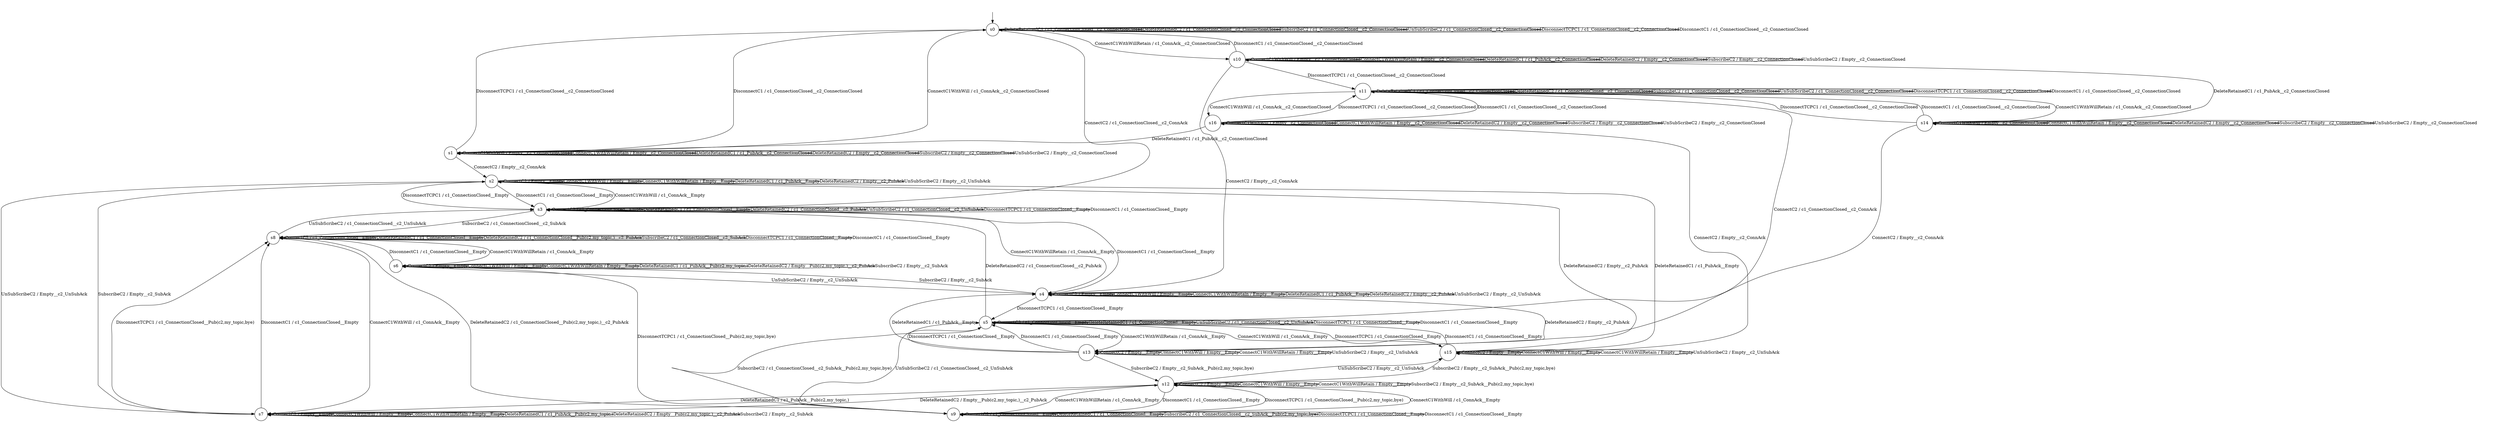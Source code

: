 digraph g {
__start0 [label="" shape="none"];

	s0 [shape="circle" label="s0"];
	s1 [shape="circle" label="s1"];
	s2 [shape="circle" label="s2"];
	s3 [shape="circle" label="s3"];
	s4 [shape="circle" label="s4"];
	s5 [shape="circle" label="s5"];
	s6 [shape="circle" label="s6"];
	s7 [shape="circle" label="s7"];
	s8 [shape="circle" label="s8"];
	s9 [shape="circle" label="s9"];
	s10 [shape="circle" label="s10"];
	s11 [shape="circle" label="s11"];
	s12 [shape="circle" label="s12"];
	s13 [shape="circle" label="s13"];
	s14 [shape="circle" label="s14"];
	s15 [shape="circle" label="s15"];
	s16 [shape="circle" label="s16"];
	s0 -> s3 [label="ConnectC2 / c1_ConnectionClosed__c2_ConnAck"];
	s0 -> s1 [label="ConnectC1WithWill / c1_ConnAck__c2_ConnectionClosed"];
	s0 -> s10 [label="ConnectC1WithWillRetain / c1_ConnAck__c2_ConnectionClosed"];
	s0 -> s0 [label="DeleteRetainedC1 / c1_ConnectionClosed__c2_ConnectionClosed"];
	s0 -> s0 [label="DeleteRetainedC2 / c1_ConnectionClosed__c2_ConnectionClosed"];
	s0 -> s0 [label="SubscribeC2 / c1_ConnectionClosed__c2_ConnectionClosed"];
	s0 -> s0 [label="UnSubScribeC2 / c1_ConnectionClosed__c2_ConnectionClosed"];
	s0 -> s0 [label="DisconnectTCPC1 / c1_ConnectionClosed__c2_ConnectionClosed"];
	s0 -> s0 [label="DisconnectC1 / c1_ConnectionClosed__c2_ConnectionClosed"];
	s1 -> s2 [label="ConnectC2 / Empty__c2_ConnAck"];
	s1 -> s1 [label="ConnectC1WithWill / Empty__c2_ConnectionClosed"];
	s1 -> s1 [label="ConnectC1WithWillRetain / Empty__c2_ConnectionClosed"];
	s1 -> s1 [label="DeleteRetainedC1 / c1_PubAck__c2_ConnectionClosed"];
	s1 -> s1 [label="DeleteRetainedC2 / Empty__c2_ConnectionClosed"];
	s1 -> s1 [label="SubscribeC2 / Empty__c2_ConnectionClosed"];
	s1 -> s1 [label="UnSubScribeC2 / Empty__c2_ConnectionClosed"];
	s1 -> s0 [label="DisconnectTCPC1 / c1_ConnectionClosed__c2_ConnectionClosed"];
	s1 -> s0 [label="DisconnectC1 / c1_ConnectionClosed__c2_ConnectionClosed"];
	s2 -> s2 [label="ConnectC2 / Empty__Empty"];
	s2 -> s2 [label="ConnectC1WithWill / Empty__Empty"];
	s2 -> s2 [label="ConnectC1WithWillRetain / Empty__Empty"];
	s2 -> s2 [label="DeleteRetainedC1 / c1_PubAck__Empty"];
	s2 -> s2 [label="DeleteRetainedC2 / Empty__c2_PubAck"];
	s2 -> s7 [label="SubscribeC2 / Empty__c2_SubAck"];
	s2 -> s2 [label="UnSubScribeC2 / Empty__c2_UnSubAck"];
	s2 -> s3 [label="DisconnectTCPC1 / c1_ConnectionClosed__Empty"];
	s2 -> s3 [label="DisconnectC1 / c1_ConnectionClosed__Empty"];
	s3 -> s3 [label="ConnectC2 / c1_ConnectionClosed__Empty"];
	s3 -> s2 [label="ConnectC1WithWill / c1_ConnAck__Empty"];
	s3 -> s4 [label="ConnectC1WithWillRetain / c1_ConnAck__Empty"];
	s3 -> s3 [label="DeleteRetainedC1 / c1_ConnectionClosed__Empty"];
	s3 -> s3 [label="DeleteRetainedC2 / c1_ConnectionClosed__c2_PubAck"];
	s3 -> s8 [label="SubscribeC2 / c1_ConnectionClosed__c2_SubAck"];
	s3 -> s3 [label="UnSubScribeC2 / c1_ConnectionClosed__c2_UnSubAck"];
	s3 -> s3 [label="DisconnectTCPC1 / c1_ConnectionClosed__Empty"];
	s3 -> s3 [label="DisconnectC1 / c1_ConnectionClosed__Empty"];
	s4 -> s4 [label="ConnectC2 / Empty__Empty"];
	s4 -> s4 [label="ConnectC1WithWill / Empty__Empty"];
	s4 -> s4 [label="ConnectC1WithWillRetain / Empty__Empty"];
	s4 -> s4 [label="DeleteRetainedC1 / c1_PubAck__Empty"];
	s4 -> s4 [label="DeleteRetainedC2 / Empty__c2_PubAck"];
	s4 -> s6 [label="SubscribeC2 / Empty__c2_SubAck"];
	s4 -> s4 [label="UnSubScribeC2 / Empty__c2_UnSubAck"];
	s4 -> s5 [label="DisconnectTCPC1 / c1_ConnectionClosed__Empty"];
	s4 -> s3 [label="DisconnectC1 / c1_ConnectionClosed__Empty"];
	s5 -> s5 [label="ConnectC2 / c1_ConnectionClosed__Empty"];
	s5 -> s15 [label="ConnectC1WithWill / c1_ConnAck__Empty"];
	s5 -> s13 [label="ConnectC1WithWillRetain / c1_ConnAck__Empty"];
	s5 -> s5 [label="DeleteRetainedC1 / c1_ConnectionClosed__Empty"];
	s5 -> s3 [label="DeleteRetainedC2 / c1_ConnectionClosed__c2_PubAck"];
	s5 -> s9 [label="SubscribeC2 / c1_ConnectionClosed__c2_SubAck__Pub(c2,my_topic,bye)"];
	s5 -> s5 [label="UnSubScribeC2 / c1_ConnectionClosed__c2_UnSubAck"];
	s5 -> s5 [label="DisconnectTCPC1 / c1_ConnectionClosed__Empty"];
	s5 -> s5 [label="DisconnectC1 / c1_ConnectionClosed__Empty"];
	s6 -> s6 [label="ConnectC2 / Empty__Empty"];
	s6 -> s6 [label="ConnectC1WithWill / Empty__Empty"];
	s6 -> s6 [label="ConnectC1WithWillRetain / Empty__Empty"];
	s6 -> s6 [label="DeleteRetainedC1 / c1_PubAck__Pub(c2,my_topic,)"];
	s6 -> s6 [label="DeleteRetainedC2 / Empty__Pub(c2,my_topic,)__c2_PubAck"];
	s6 -> s6 [label="SubscribeC2 / Empty__c2_SubAck"];
	s6 -> s4 [label="UnSubScribeC2 / Empty__c2_UnSubAck"];
	s6 -> s9 [label="DisconnectTCPC1 / c1_ConnectionClosed__Pub(c2,my_topic,bye)"];
	s6 -> s8 [label="DisconnectC1 / c1_ConnectionClosed__Empty"];
	s7 -> s7 [label="ConnectC2 / Empty__Empty"];
	s7 -> s7 [label="ConnectC1WithWill / Empty__Empty"];
	s7 -> s7 [label="ConnectC1WithWillRetain / Empty__Empty"];
	s7 -> s7 [label="DeleteRetainedC1 / c1_PubAck__Pub(c2,my_topic,)"];
	s7 -> s7 [label="DeleteRetainedC2 / Empty__Pub(c2,my_topic,)__c2_PubAck"];
	s7 -> s7 [label="SubscribeC2 / Empty__c2_SubAck"];
	s7 -> s2 [label="UnSubScribeC2 / Empty__c2_UnSubAck"];
	s7 -> s8 [label="DisconnectTCPC1 / c1_ConnectionClosed__Pub(c2,my_topic,bye)"];
	s7 -> s8 [label="DisconnectC1 / c1_ConnectionClosed__Empty"];
	s8 -> s8 [label="ConnectC2 / c1_ConnectionClosed__Empty"];
	s8 -> s7 [label="ConnectC1WithWill / c1_ConnAck__Empty"];
	s8 -> s6 [label="ConnectC1WithWillRetain / c1_ConnAck__Empty"];
	s8 -> s8 [label="DeleteRetainedC1 / c1_ConnectionClosed__Empty"];
	s8 -> s8 [label="DeleteRetainedC2 / c1_ConnectionClosed__Pub(c2,my_topic,)__c2_PubAck"];
	s8 -> s8 [label="SubscribeC2 / c1_ConnectionClosed__c2_SubAck"];
	s8 -> s3 [label="UnSubScribeC2 / c1_ConnectionClosed__c2_UnSubAck"];
	s8 -> s8 [label="DisconnectTCPC1 / c1_ConnectionClosed__Empty"];
	s8 -> s8 [label="DisconnectC1 / c1_ConnectionClosed__Empty"];
	s9 -> s9 [label="ConnectC2 / c1_ConnectionClosed__Empty"];
	s9 -> s12 [label="ConnectC1WithWill / c1_ConnAck__Empty"];
	s9 -> s12 [label="ConnectC1WithWillRetain / c1_ConnAck__Empty"];
	s9 -> s9 [label="DeleteRetainedC1 / c1_ConnectionClosed__Empty"];
	s9 -> s8 [label="DeleteRetainedC2 / c1_ConnectionClosed__Pub(c2,my_topic,)__c2_PubAck"];
	s9 -> s9 [label="SubscribeC2 / c1_ConnectionClosed__c2_SubAck__Pub(c2,my_topic,bye)"];
	s9 -> s5 [label="UnSubScribeC2 / c1_ConnectionClosed__c2_UnSubAck"];
	s9 -> s9 [label="DisconnectTCPC1 / c1_ConnectionClosed__Empty"];
	s9 -> s9 [label="DisconnectC1 / c1_ConnectionClosed__Empty"];
	s10 -> s4 [label="ConnectC2 / Empty__c2_ConnAck"];
	s10 -> s10 [label="ConnectC1WithWill / Empty__c2_ConnectionClosed"];
	s10 -> s10 [label="ConnectC1WithWillRetain / Empty__c2_ConnectionClosed"];
	s10 -> s10 [label="DeleteRetainedC1 / c1_PubAck__c2_ConnectionClosed"];
	s10 -> s10 [label="DeleteRetainedC2 / Empty__c2_ConnectionClosed"];
	s10 -> s10 [label="SubscribeC2 / Empty__c2_ConnectionClosed"];
	s10 -> s10 [label="UnSubScribeC2 / Empty__c2_ConnectionClosed"];
	s10 -> s11 [label="DisconnectTCPC1 / c1_ConnectionClosed__c2_ConnectionClosed"];
	s10 -> s0 [label="DisconnectC1 / c1_ConnectionClosed__c2_ConnectionClosed"];
	s11 -> s5 [label="ConnectC2 / c1_ConnectionClosed__c2_ConnAck"];
	s11 -> s16 [label="ConnectC1WithWill / c1_ConnAck__c2_ConnectionClosed"];
	s11 -> s14 [label="ConnectC1WithWillRetain / c1_ConnAck__c2_ConnectionClosed"];
	s11 -> s11 [label="DeleteRetainedC1 / c1_ConnectionClosed__c2_ConnectionClosed"];
	s11 -> s11 [label="DeleteRetainedC2 / c1_ConnectionClosed__c2_ConnectionClosed"];
	s11 -> s11 [label="SubscribeC2 / c1_ConnectionClosed__c2_ConnectionClosed"];
	s11 -> s11 [label="UnSubScribeC2 / c1_ConnectionClosed__c2_ConnectionClosed"];
	s11 -> s11 [label="DisconnectTCPC1 / c1_ConnectionClosed__c2_ConnectionClosed"];
	s11 -> s11 [label="DisconnectC1 / c1_ConnectionClosed__c2_ConnectionClosed"];
	s12 -> s12 [label="ConnectC2 / Empty__Empty"];
	s12 -> s12 [label="ConnectC1WithWill / Empty__Empty"];
	s12 -> s12 [label="ConnectC1WithWillRetain / Empty__Empty"];
	s12 -> s7 [label="DeleteRetainedC1 / c1_PubAck__Pub(c2,my_topic,)"];
	s12 -> s7 [label="DeleteRetainedC2 / Empty__Pub(c2,my_topic,)__c2_PubAck"];
	s12 -> s12 [label="SubscribeC2 / Empty__c2_SubAck__Pub(c2,my_topic,bye)"];
	s12 -> s15 [label="UnSubScribeC2 / Empty__c2_UnSubAck"];
	s12 -> s9 [label="DisconnectTCPC1 / c1_ConnectionClosed__Pub(c2,my_topic,bye)"];
	s12 -> s9 [label="DisconnectC1 / c1_ConnectionClosed__Empty"];
	s13 -> s13 [label="ConnectC2 / Empty__Empty"];
	s13 -> s13 [label="ConnectC1WithWill / Empty__Empty"];
	s13 -> s13 [label="ConnectC1WithWillRetain / Empty__Empty"];
	s13 -> s4 [label="DeleteRetainedC1 / c1_PubAck__Empty"];
	s13 -> s4 [label="DeleteRetainedC2 / Empty__c2_PubAck"];
	s13 -> s12 [label="SubscribeC2 / Empty__c2_SubAck__Pub(c2,my_topic,bye)"];
	s13 -> s13 [label="UnSubScribeC2 / Empty__c2_UnSubAck"];
	s13 -> s5 [label="DisconnectTCPC1 / c1_ConnectionClosed__Empty"];
	s13 -> s5 [label="DisconnectC1 / c1_ConnectionClosed__Empty"];
	s14 -> s13 [label="ConnectC2 / Empty__c2_ConnAck"];
	s14 -> s14 [label="ConnectC1WithWill / Empty__c2_ConnectionClosed"];
	s14 -> s14 [label="ConnectC1WithWillRetain / Empty__c2_ConnectionClosed"];
	s14 -> s10 [label="DeleteRetainedC1 / c1_PubAck__c2_ConnectionClosed"];
	s14 -> s14 [label="DeleteRetainedC2 / Empty__c2_ConnectionClosed"];
	s14 -> s14 [label="SubscribeC2 / Empty__c2_ConnectionClosed"];
	s14 -> s14 [label="UnSubScribeC2 / Empty__c2_ConnectionClosed"];
	s14 -> s11 [label="DisconnectTCPC1 / c1_ConnectionClosed__c2_ConnectionClosed"];
	s14 -> s11 [label="DisconnectC1 / c1_ConnectionClosed__c2_ConnectionClosed"];
	s15 -> s15 [label="ConnectC2 / Empty__Empty"];
	s15 -> s15 [label="ConnectC1WithWill / Empty__Empty"];
	s15 -> s15 [label="ConnectC1WithWillRetain / Empty__Empty"];
	s15 -> s2 [label="DeleteRetainedC1 / c1_PubAck__Empty"];
	s15 -> s2 [label="DeleteRetainedC2 / Empty__c2_PubAck"];
	s15 -> s12 [label="SubscribeC2 / Empty__c2_SubAck__Pub(c2,my_topic,bye)"];
	s15 -> s15 [label="UnSubScribeC2 / Empty__c2_UnSubAck"];
	s15 -> s5 [label="DisconnectTCPC1 / c1_ConnectionClosed__Empty"];
	s15 -> s5 [label="DisconnectC1 / c1_ConnectionClosed__Empty"];
	s16 -> s15 [label="ConnectC2 / Empty__c2_ConnAck"];
	s16 -> s16 [label="ConnectC1WithWill / Empty__c2_ConnectionClosed"];
	s16 -> s16 [label="ConnectC1WithWillRetain / Empty__c2_ConnectionClosed"];
	s16 -> s1 [label="DeleteRetainedC1 / c1_PubAck__c2_ConnectionClosed"];
	s16 -> s16 [label="DeleteRetainedC2 / Empty__c2_ConnectionClosed"];
	s16 -> s16 [label="SubscribeC2 / Empty__c2_ConnectionClosed"];
	s16 -> s16 [label="UnSubScribeC2 / Empty__c2_ConnectionClosed"];
	s16 -> s11 [label="DisconnectTCPC1 / c1_ConnectionClosed__c2_ConnectionClosed"];
	s16 -> s11 [label="DisconnectC1 / c1_ConnectionClosed__c2_ConnectionClosed"];

__start0 -> s0;
}
